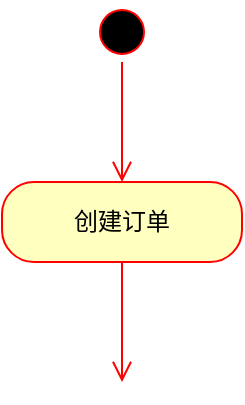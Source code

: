 <mxfile version="16.2.4" type="github">
  <diagram id="9zkUD0QxOd0ls1ChuRQZ" name="Page-1">
    <mxGraphModel dx="1422" dy="737" grid="1" gridSize="10" guides="1" tooltips="1" connect="1" arrows="1" fold="1" page="1" pageScale="1" pageWidth="1100" pageHeight="850" math="0" shadow="0">
      <root>
        <mxCell id="0" />
        <mxCell id="1" parent="0" />
        <mxCell id="xSlTAw7s5DrSGXTG4M5w-1" value="" style="ellipse;html=1;shape=startState;fillColor=#000000;strokeColor=#ff0000;" vertex="1" parent="1">
          <mxGeometry x="490" y="70" width="30" height="30" as="geometry" />
        </mxCell>
        <mxCell id="xSlTAw7s5DrSGXTG4M5w-2" value="" style="edgeStyle=orthogonalEdgeStyle;html=1;verticalAlign=bottom;endArrow=open;endSize=8;strokeColor=#ff0000;rounded=0;" edge="1" source="xSlTAw7s5DrSGXTG4M5w-1" parent="1">
          <mxGeometry relative="1" as="geometry">
            <mxPoint x="505" y="160" as="targetPoint" />
          </mxGeometry>
        </mxCell>
        <mxCell id="xSlTAw7s5DrSGXTG4M5w-3" value="创建订单" style="rounded=1;whiteSpace=wrap;html=1;arcSize=40;fontColor=#000000;fillColor=#ffffc0;strokeColor=#ff0000;" vertex="1" parent="1">
          <mxGeometry x="445" y="160" width="120" height="40" as="geometry" />
        </mxCell>
        <mxCell id="xSlTAw7s5DrSGXTG4M5w-4" value="" style="edgeStyle=orthogonalEdgeStyle;html=1;verticalAlign=bottom;endArrow=open;endSize=8;strokeColor=#ff0000;rounded=0;" edge="1" source="xSlTAw7s5DrSGXTG4M5w-3" parent="1">
          <mxGeometry relative="1" as="geometry">
            <mxPoint x="505" y="260" as="targetPoint" />
          </mxGeometry>
        </mxCell>
      </root>
    </mxGraphModel>
  </diagram>
</mxfile>
